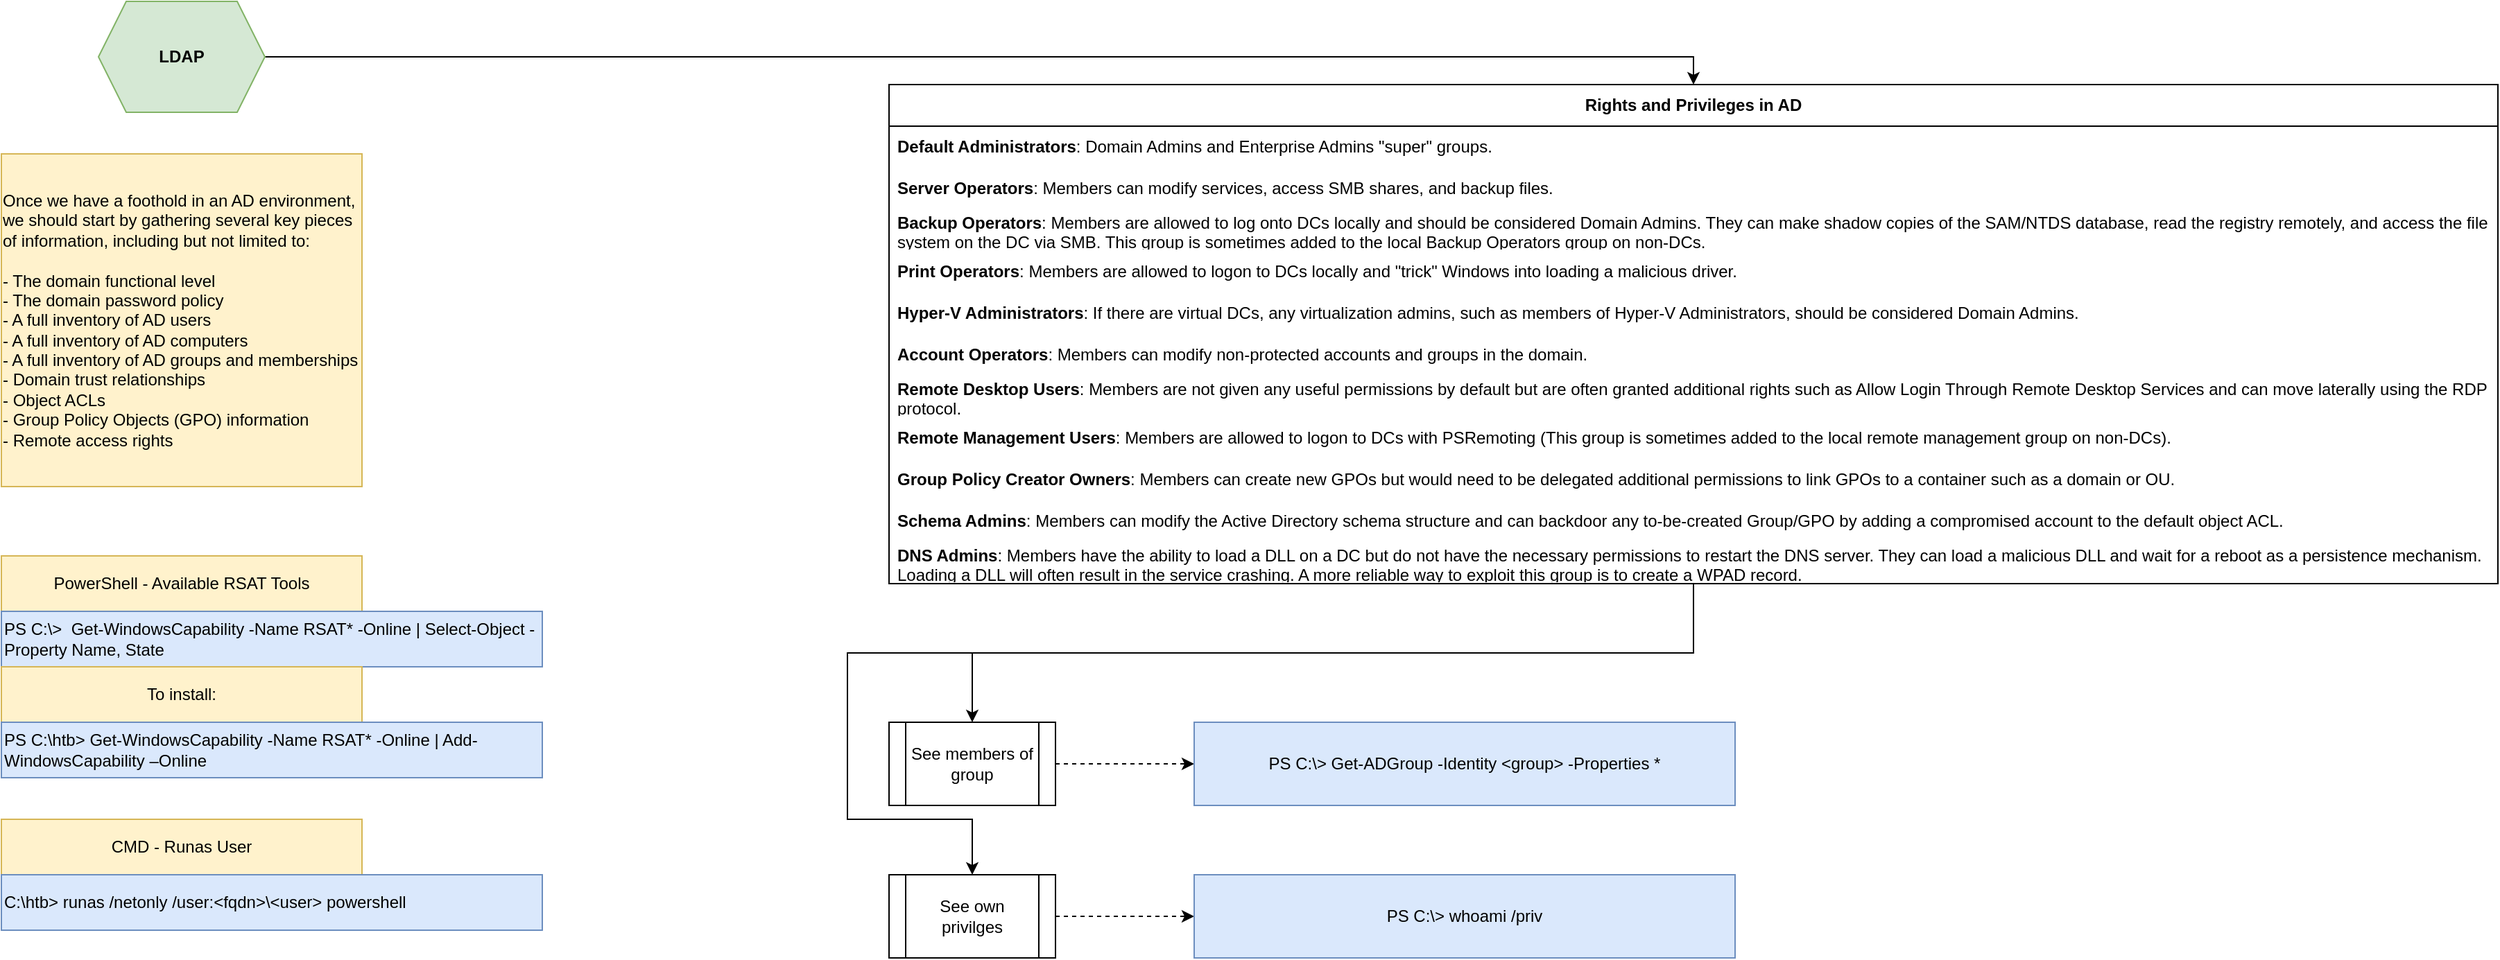 <mxfile version="28.0.4">
  <diagram name="Pagina-1" id="v0Rx8pevB1FOpkKedlmu">
    <mxGraphModel dx="1727" dy="952" grid="1" gridSize="10" guides="1" tooltips="1" connect="1" arrows="1" fold="1" page="1" pageScale="1" pageWidth="1169" pageHeight="827" math="0" shadow="0">
      <root>
        <mxCell id="0" />
        <mxCell id="1" parent="0" />
        <mxCell id="DuOnDS9Y9txVcdsdHEVX-11" style="edgeStyle=orthogonalEdgeStyle;rounded=0;orthogonalLoop=1;jettySize=auto;html=1;exitX=1;exitY=0.5;exitDx=0;exitDy=0;entryX=0.5;entryY=0;entryDx=0;entryDy=0;" edge="1" parent="1" source="DuOnDS9Y9txVcdsdHEVX-1" target="DuOnDS9Y9txVcdsdHEVX-7">
          <mxGeometry relative="1" as="geometry" />
        </mxCell>
        <mxCell id="DuOnDS9Y9txVcdsdHEVX-1" value="LDAP" style="shape=hexagon;perimeter=hexagonPerimeter2;whiteSpace=wrap;html=1;fixedSize=1;fillColor=#d5e8d4;strokeColor=#82b366;fontStyle=1" vertex="1" parent="1">
          <mxGeometry x="220" y="130" width="120" height="80" as="geometry" />
        </mxCell>
        <mxCell id="DuOnDS9Y9txVcdsdHEVX-4" value="&lt;div style=&quot;text-align: left;&quot;&gt;Once we have a foothold in an AD environment, we should start by gathering several key pieces of information, including but not limited to:&lt;/div&gt;&lt;div style=&quot;text-align: left;&quot;&gt;&lt;br&gt;&lt;/div&gt;&lt;div style=&quot;text-align: left;&quot;&gt;- The domain functional level&lt;/div&gt;&lt;div style=&quot;text-align: left;&quot;&gt;- The domain password policy&lt;/div&gt;&lt;div style=&quot;text-align: left;&quot;&gt;- A full inventory of AD users&lt;/div&gt;&lt;div style=&quot;text-align: left;&quot;&gt;- A full inventory of AD computers&lt;/div&gt;&lt;div style=&quot;text-align: left;&quot;&gt;- A full inventory of AD groups and memberships&lt;/div&gt;&lt;div style=&quot;text-align: left;&quot;&gt;- Domain trust relationships&lt;/div&gt;&lt;div style=&quot;text-align: left;&quot;&gt;- Object ACLs&lt;/div&gt;&lt;div style=&quot;text-align: left;&quot;&gt;- Group Policy Objects (GPO) information&lt;/div&gt;&lt;div style=&quot;text-align: left;&quot;&gt;- Remote access rights&lt;/div&gt;" style="rounded=0;whiteSpace=wrap;html=1;fillColor=#fff2cc;strokeColor=#d6b656;" vertex="1" parent="1">
          <mxGeometry x="150" y="240" width="260" height="240" as="geometry" />
        </mxCell>
        <mxCell id="DuOnDS9Y9txVcdsdHEVX-22" style="edgeStyle=orthogonalEdgeStyle;rounded=0;orthogonalLoop=1;jettySize=auto;html=1;entryX=0.5;entryY=0;entryDx=0;entryDy=0;" edge="1" parent="1" source="DuOnDS9Y9txVcdsdHEVX-7" target="DuOnDS9Y9txVcdsdHEVX-21">
          <mxGeometry relative="1" as="geometry" />
        </mxCell>
        <mxCell id="DuOnDS9Y9txVcdsdHEVX-26" style="edgeStyle=orthogonalEdgeStyle;rounded=0;orthogonalLoop=1;jettySize=auto;html=1;entryX=0.5;entryY=0;entryDx=0;entryDy=0;" edge="1" parent="1" source="DuOnDS9Y9txVcdsdHEVX-7" target="DuOnDS9Y9txVcdsdHEVX-25">
          <mxGeometry relative="1" as="geometry">
            <Array as="points">
              <mxPoint x="1370" y="600" />
              <mxPoint x="760" y="600" />
              <mxPoint x="760" y="720" />
              <mxPoint x="850" y="720" />
            </Array>
          </mxGeometry>
        </mxCell>
        <mxCell id="DuOnDS9Y9txVcdsdHEVX-7" value="&lt;b&gt;Rights and Privileges in AD&lt;/b&gt;" style="swimlane;fontStyle=0;childLayout=stackLayout;horizontal=1;startSize=30;horizontalStack=0;resizeParent=1;resizeParentMax=0;resizeLast=0;collapsible=1;marginBottom=0;whiteSpace=wrap;html=1;" vertex="1" parent="1">
          <mxGeometry x="790" y="190" width="1160" height="360" as="geometry">
            <mxRectangle x="790" y="150" width="200" height="30" as="alternateBounds" />
          </mxGeometry>
        </mxCell>
        <mxCell id="DuOnDS9Y9txVcdsdHEVX-8" value="&lt;b&gt;Default Administrators&lt;/b&gt;:&amp;nbsp;&lt;span style=&quot;background-color: transparent;&quot;&gt;Domain Admins and Enterprise Admins &quot;super&quot; groups.&lt;/span&gt;" style="text;strokeColor=none;fillColor=none;align=left;verticalAlign=middle;spacingLeft=4;spacingRight=4;overflow=hidden;points=[[0,0.5],[1,0.5]];portConstraint=eastwest;rotatable=0;whiteSpace=wrap;html=1;" vertex="1" parent="DuOnDS9Y9txVcdsdHEVX-7">
          <mxGeometry y="30" width="1160" height="30" as="geometry" />
        </mxCell>
        <mxCell id="DuOnDS9Y9txVcdsdHEVX-9" value="&lt;b&gt;Server Operators&lt;/b&gt;:&amp;nbsp;Members can modify services, access SMB shares, and backup files." style="text;strokeColor=none;fillColor=none;align=left;verticalAlign=middle;spacingLeft=4;spacingRight=4;overflow=hidden;points=[[0,0.5],[1,0.5]];portConstraint=eastwest;rotatable=0;whiteSpace=wrap;html=1;" vertex="1" parent="DuOnDS9Y9txVcdsdHEVX-7">
          <mxGeometry y="60" width="1160" height="30" as="geometry" />
        </mxCell>
        <mxCell id="DuOnDS9Y9txVcdsdHEVX-10" value="&lt;div&gt;&lt;b&gt;Backup Operators&lt;/b&gt;:&amp;nbsp;&lt;span style=&quot;background-color: transparent;&quot;&gt;Members are allowed to log onto DCs locally and should be considered Domain Admins. They can make shadow copies of the SAM/NTDS database, read the registry remotely, and access the file system on the DC via SMB. This group is sometimes added to the local Backup Operators group on non-DCs.&lt;/span&gt;&lt;/div&gt;&lt;div&gt;&lt;span style=&quot;background-color: transparent; color: light-dark(rgb(0, 0, 0), rgb(255, 255, 255));&quot;&gt;&lt;br&gt;&lt;/span&gt;&lt;/div&gt;" style="text;strokeColor=none;fillColor=none;align=left;verticalAlign=middle;spacingLeft=4;spacingRight=4;overflow=hidden;points=[[0,0.5],[1,0.5]];portConstraint=eastwest;rotatable=0;whiteSpace=wrap;html=1;" vertex="1" parent="DuOnDS9Y9txVcdsdHEVX-7">
          <mxGeometry y="90" width="1160" height="30" as="geometry" />
        </mxCell>
        <mxCell id="DuOnDS9Y9txVcdsdHEVX-13" value="&lt;div&gt;&lt;b&gt;Print Operators&lt;/b&gt;:&amp;nbsp;&lt;span style=&quot;background-color: transparent;&quot;&gt;Members are allowed to logon to DCs locally and &quot;trick&quot; Windows into loading a malicious driver.&lt;/span&gt;&lt;/div&gt;" style="text;strokeColor=none;fillColor=none;align=left;verticalAlign=middle;spacingLeft=4;spacingRight=4;overflow=hidden;points=[[0,0.5],[1,0.5]];portConstraint=eastwest;rotatable=0;whiteSpace=wrap;html=1;" vertex="1" parent="DuOnDS9Y9txVcdsdHEVX-7">
          <mxGeometry y="120" width="1160" height="30" as="geometry" />
        </mxCell>
        <mxCell id="DuOnDS9Y9txVcdsdHEVX-14" value="&lt;div&gt;&lt;b&gt;Hyper-V Administrators&lt;/b&gt;:&amp;nbsp;&lt;span style=&quot;background-color: transparent;&quot;&gt;If there are virtual DCs, any virtualization admins, such as members of Hyper-V Administrators, should be considered Domain Admins.&lt;/span&gt;&lt;/div&gt;" style="text;strokeColor=none;fillColor=none;align=left;verticalAlign=middle;spacingLeft=4;spacingRight=4;overflow=hidden;points=[[0,0.5],[1,0.5]];portConstraint=eastwest;rotatable=0;whiteSpace=wrap;html=1;" vertex="1" parent="DuOnDS9Y9txVcdsdHEVX-7">
          <mxGeometry y="150" width="1160" height="30" as="geometry" />
        </mxCell>
        <mxCell id="DuOnDS9Y9txVcdsdHEVX-15" value="&lt;div&gt;&lt;b&gt;Account Operators&lt;/b&gt;:&amp;nbsp;&lt;span style=&quot;background-color: transparent;&quot;&gt;Members can modify non-protected accounts and groups in the domain.&lt;/span&gt;&lt;/div&gt;" style="text;strokeColor=none;fillColor=none;align=left;verticalAlign=middle;spacingLeft=4;spacingRight=4;overflow=hidden;points=[[0,0.5],[1,0.5]];portConstraint=eastwest;rotatable=0;whiteSpace=wrap;html=1;" vertex="1" parent="DuOnDS9Y9txVcdsdHEVX-7">
          <mxGeometry y="180" width="1160" height="30" as="geometry" />
        </mxCell>
        <mxCell id="DuOnDS9Y9txVcdsdHEVX-16" value="&lt;div&gt;&lt;b&gt;Remote Desktop Users&lt;/b&gt;:&amp;nbsp;&lt;span style=&quot;background-color: transparent;&quot;&gt;Members are not given any useful permissions by default but are often granted additional rights such as Allow Login Through Remote Desktop Services and can move laterally using the RDP protocol.&lt;/span&gt;&lt;/div&gt;&lt;div&gt;&lt;span style=&quot;background-color: transparent; color: light-dark(rgb(0, 0, 0), rgb(255, 255, 255));&quot;&gt;&lt;br&gt;&lt;/span&gt;&lt;/div&gt;" style="text;strokeColor=none;fillColor=none;align=left;verticalAlign=middle;spacingLeft=4;spacingRight=4;overflow=hidden;points=[[0,0.5],[1,0.5]];portConstraint=eastwest;rotatable=0;whiteSpace=wrap;html=1;" vertex="1" parent="DuOnDS9Y9txVcdsdHEVX-7">
          <mxGeometry y="210" width="1160" height="30" as="geometry" />
        </mxCell>
        <mxCell id="DuOnDS9Y9txVcdsdHEVX-17" value="&lt;div&gt;&lt;b&gt;Remote Management Users&lt;/b&gt;:&amp;nbsp;&lt;span style=&quot;background-color: transparent;&quot;&gt;Members are allowed to logon to DCs with PSRemoting (This group is sometimes added to the local remote management group on non-DCs).&lt;/span&gt;&lt;/div&gt;" style="text;strokeColor=none;fillColor=none;align=left;verticalAlign=middle;spacingLeft=4;spacingRight=4;overflow=hidden;points=[[0,0.5],[1,0.5]];portConstraint=eastwest;rotatable=0;whiteSpace=wrap;html=1;" vertex="1" parent="DuOnDS9Y9txVcdsdHEVX-7">
          <mxGeometry y="240" width="1160" height="30" as="geometry" />
        </mxCell>
        <mxCell id="DuOnDS9Y9txVcdsdHEVX-18" value="&lt;div&gt;&lt;b&gt;Group Policy Creator Owners&lt;/b&gt;:&amp;nbsp;&lt;span style=&quot;background-color: transparent;&quot;&gt;Members can create new GPOs but would need to be delegated additional permissions to link GPOs to a container such as a domain or OU.&lt;/span&gt;&lt;/div&gt;" style="text;strokeColor=none;fillColor=none;align=left;verticalAlign=middle;spacingLeft=4;spacingRight=4;overflow=hidden;points=[[0,0.5],[1,0.5]];portConstraint=eastwest;rotatable=0;whiteSpace=wrap;html=1;" vertex="1" parent="DuOnDS9Y9txVcdsdHEVX-7">
          <mxGeometry y="270" width="1160" height="30" as="geometry" />
        </mxCell>
        <mxCell id="DuOnDS9Y9txVcdsdHEVX-19" value="&lt;div&gt;&lt;b&gt;Schema Admins&lt;/b&gt;:&amp;nbsp;&lt;span style=&quot;background-color: transparent;&quot;&gt;Members can modify the Active Directory schema structure and can backdoor any to-be-created Group/GPO by adding a compromised account to the default object ACL.&lt;/span&gt;&lt;/div&gt;" style="text;strokeColor=none;fillColor=none;align=left;verticalAlign=middle;spacingLeft=4;spacingRight=4;overflow=hidden;points=[[0,0.5],[1,0.5]];portConstraint=eastwest;rotatable=0;whiteSpace=wrap;html=1;" vertex="1" parent="DuOnDS9Y9txVcdsdHEVX-7">
          <mxGeometry y="300" width="1160" height="30" as="geometry" />
        </mxCell>
        <mxCell id="DuOnDS9Y9txVcdsdHEVX-20" value="&lt;div&gt;&lt;b&gt;DNS Admins&lt;/b&gt;:&amp;nbsp;&lt;span style=&quot;background-color: transparent;&quot;&gt;Members have the ability to load a DLL on a DC but do not have the necessary permissions to restart the DNS server. They can load a malicious DLL and wait for a reboot as a persistence mechanism. Loading a DLL will often result in the service crashing. A more reliable way to exploit this group is to create a WPAD record.&lt;/span&gt;&lt;/div&gt;" style="text;strokeColor=none;fillColor=none;align=left;verticalAlign=middle;spacingLeft=4;spacingRight=4;overflow=hidden;points=[[0,0.5],[1,0.5]];portConstraint=eastwest;rotatable=0;whiteSpace=wrap;html=1;" vertex="1" parent="DuOnDS9Y9txVcdsdHEVX-7">
          <mxGeometry y="330" width="1160" height="30" as="geometry" />
        </mxCell>
        <mxCell id="DuOnDS9Y9txVcdsdHEVX-24" style="edgeStyle=orthogonalEdgeStyle;rounded=0;orthogonalLoop=1;jettySize=auto;html=1;exitX=1;exitY=0.5;exitDx=0;exitDy=0;entryX=0;entryY=0.5;entryDx=0;entryDy=0;dashed=1;" edge="1" parent="1" source="DuOnDS9Y9txVcdsdHEVX-21" target="DuOnDS9Y9txVcdsdHEVX-23">
          <mxGeometry relative="1" as="geometry" />
        </mxCell>
        <mxCell id="DuOnDS9Y9txVcdsdHEVX-21" value="See members of group" style="shape=process;whiteSpace=wrap;html=1;backgroundOutline=1;" vertex="1" parent="1">
          <mxGeometry x="790" y="650" width="120" height="60" as="geometry" />
        </mxCell>
        <mxCell id="DuOnDS9Y9txVcdsdHEVX-23" value="&lt;div&gt;PS C:\&amp;gt; Get-ADGroup -Identity &amp;lt;group&amp;gt; -Properties *&lt;/div&gt;" style="whiteSpace=wrap;html=1;rounded=0;fillColor=#dae8fc;strokeColor=#6c8ebf;" vertex="1" parent="1">
          <mxGeometry x="1010" y="650" width="390" height="60" as="geometry" />
        </mxCell>
        <mxCell id="DuOnDS9Y9txVcdsdHEVX-28" style="edgeStyle=orthogonalEdgeStyle;rounded=0;orthogonalLoop=1;jettySize=auto;html=1;exitX=1;exitY=0.5;exitDx=0;exitDy=0;entryX=0;entryY=0.5;entryDx=0;entryDy=0;dashed=1;" edge="1" parent="1" source="DuOnDS9Y9txVcdsdHEVX-25" target="DuOnDS9Y9txVcdsdHEVX-27">
          <mxGeometry relative="1" as="geometry" />
        </mxCell>
        <mxCell id="DuOnDS9Y9txVcdsdHEVX-25" value="See own privilges" style="shape=process;whiteSpace=wrap;html=1;backgroundOutline=1;" vertex="1" parent="1">
          <mxGeometry x="790" y="760" width="120" height="60" as="geometry" />
        </mxCell>
        <mxCell id="DuOnDS9Y9txVcdsdHEVX-27" value="&lt;div&gt;PS C:\&amp;gt; whoami /priv&lt;/div&gt;" style="whiteSpace=wrap;html=1;rounded=0;fillColor=#dae8fc;strokeColor=#6c8ebf;" vertex="1" parent="1">
          <mxGeometry x="1010" y="760" width="390" height="60" as="geometry" />
        </mxCell>
        <mxCell id="DuOnDS9Y9txVcdsdHEVX-29" value="&lt;div style=&quot;text-align: left;&quot;&gt;&lt;div&gt;PowerShell - Available RSAT Tools&lt;/div&gt;&lt;/div&gt;" style="rounded=0;whiteSpace=wrap;html=1;fillColor=#fff2cc;strokeColor=#d6b656;" vertex="1" parent="1">
          <mxGeometry x="150" y="530" width="260" height="40" as="geometry" />
        </mxCell>
        <mxCell id="DuOnDS9Y9txVcdsdHEVX-30" value="&lt;div&gt;PS C:\&amp;gt;&amp;nbsp; Get-WindowsCapability -Name RSAT* -Online | Select-Object -Property Name, State&lt;/div&gt;" style="whiteSpace=wrap;html=1;rounded=0;fillColor=#dae8fc;strokeColor=#6c8ebf;align=left;" vertex="1" parent="1">
          <mxGeometry x="150" y="570" width="390" height="40" as="geometry" />
        </mxCell>
        <mxCell id="DuOnDS9Y9txVcdsdHEVX-31" value="&lt;div style=&quot;text-align: left;&quot;&gt;&lt;div&gt;To install:&lt;/div&gt;&lt;/div&gt;" style="rounded=0;whiteSpace=wrap;html=1;fillColor=#fff2cc;strokeColor=#d6b656;" vertex="1" parent="1">
          <mxGeometry x="150" y="610" width="260" height="40" as="geometry" />
        </mxCell>
        <mxCell id="DuOnDS9Y9txVcdsdHEVX-32" value="&lt;div&gt;PS C:\htb&amp;gt; Get-WindowsCapability -Name RSAT* -Online | Add-WindowsCapability –Online&lt;/div&gt;" style="whiteSpace=wrap;html=1;rounded=0;fillColor=#dae8fc;strokeColor=#6c8ebf;align=left;" vertex="1" parent="1">
          <mxGeometry x="150" y="650" width="390" height="40" as="geometry" />
        </mxCell>
        <mxCell id="DuOnDS9Y9txVcdsdHEVX-33" value="&lt;div style=&quot;text-align: left;&quot;&gt;&lt;div&gt;CMD - Runas User&lt;/div&gt;&lt;/div&gt;" style="rounded=0;whiteSpace=wrap;html=1;fillColor=#fff2cc;strokeColor=#d6b656;" vertex="1" parent="1">
          <mxGeometry x="150" y="720" width="260" height="40" as="geometry" />
        </mxCell>
        <mxCell id="DuOnDS9Y9txVcdsdHEVX-34" value="&lt;div&gt;C:\htb&amp;gt; runas /netonly /user:&amp;lt;fqdn&amp;gt;\&amp;lt;user&amp;gt; powershell&lt;/div&gt;" style="whiteSpace=wrap;html=1;rounded=0;fillColor=#dae8fc;strokeColor=#6c8ebf;align=left;" vertex="1" parent="1">
          <mxGeometry x="150" y="760" width="390" height="40" as="geometry" />
        </mxCell>
      </root>
    </mxGraphModel>
  </diagram>
</mxfile>
